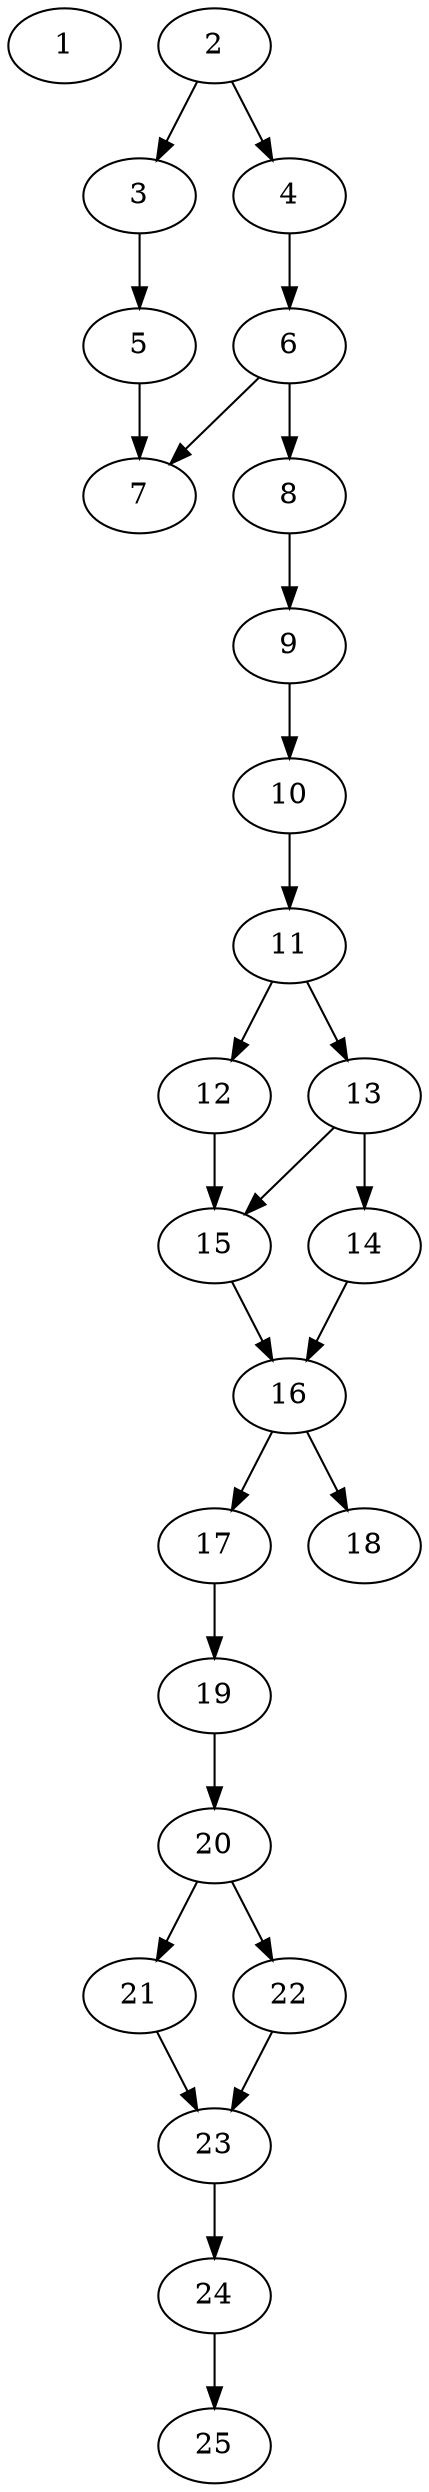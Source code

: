 // DAG automatically generated by daggen at Thu Oct  3 14:00:40 2019
// ./daggen --dot -n 25 --ccr 0.4 --fat 0.3 --regular 0.7 --density 0.7 --mindata 5242880 --maxdata 52428800 
digraph G {
  1 [size="101399040", alpha="0.04", expect_size="40559616"] 
  2 [size="123814400", alpha="0.17", expect_size="49525760"] 
  2 -> 3 [size ="49525760"]
  2 -> 4 [size ="49525760"]
  3 [size="73169920", alpha="0.10", expect_size="29267968"] 
  3 -> 5 [size ="29267968"]
  4 [size="20684800", alpha="0.07", expect_size="8273920"] 
  4 -> 6 [size ="8273920"]
  5 [size="26104320", alpha="0.07", expect_size="10441728"] 
  5 -> 7 [size ="10441728"]
  6 [size="98324480", alpha="0.04", expect_size="39329792"] 
  6 -> 7 [size ="39329792"]
  6 -> 8 [size ="39329792"]
  7 [size="29542400", alpha="0.09", expect_size="11816960"] 
  8 [size="16872960", alpha="0.13", expect_size="6749184"] 
  8 -> 9 [size ="6749184"]
  9 [size="110133760", alpha="0.14", expect_size="44053504"] 
  9 -> 10 [size ="44053504"]
  10 [size="63385600", alpha="0.04", expect_size="25354240"] 
  10 -> 11 [size ="25354240"]
  11 [size="78097920", alpha="0.14", expect_size="31239168"] 
  11 -> 12 [size ="31239168"]
  11 -> 13 [size ="31239168"]
  12 [size="101184000", alpha="0.14", expect_size="40473600"] 
  12 -> 15 [size ="40473600"]
  13 [size="83645440", alpha="0.12", expect_size="33458176"] 
  13 -> 14 [size ="33458176"]
  13 -> 15 [size ="33458176"]
  14 [size="24816640", alpha="0.01", expect_size="9926656"] 
  14 -> 16 [size ="9926656"]
  15 [size="67430400", alpha="0.01", expect_size="26972160"] 
  15 -> 16 [size ="26972160"]
  16 [size="106752000", alpha="0.18", expect_size="42700800"] 
  16 -> 17 [size ="42700800"]
  16 -> 18 [size ="42700800"]
  17 [size="128381440", alpha="0.16", expect_size="51352576"] 
  17 -> 19 [size ="51352576"]
  18 [size="64258560", alpha="0.09", expect_size="25703424"] 
  19 [size="23226880", alpha="0.10", expect_size="9290752"] 
  19 -> 20 [size ="9290752"]
  20 [size="105072640", alpha="0.01", expect_size="42029056"] 
  20 -> 21 [size ="42029056"]
  20 -> 22 [size ="42029056"]
  21 [size="126950400", alpha="0.08", expect_size="50780160"] 
  21 -> 23 [size ="50780160"]
  22 [size="89395200", alpha="0.13", expect_size="35758080"] 
  22 -> 23 [size ="35758080"]
  23 [size="53862400", alpha="0.08", expect_size="21544960"] 
  23 -> 24 [size ="21544960"]
  24 [size="126720000", alpha="0.04", expect_size="50688000"] 
  24 -> 25 [size ="50688000"]
  25 [size="14781440", alpha="0.03", expect_size="5912576"] 
}
